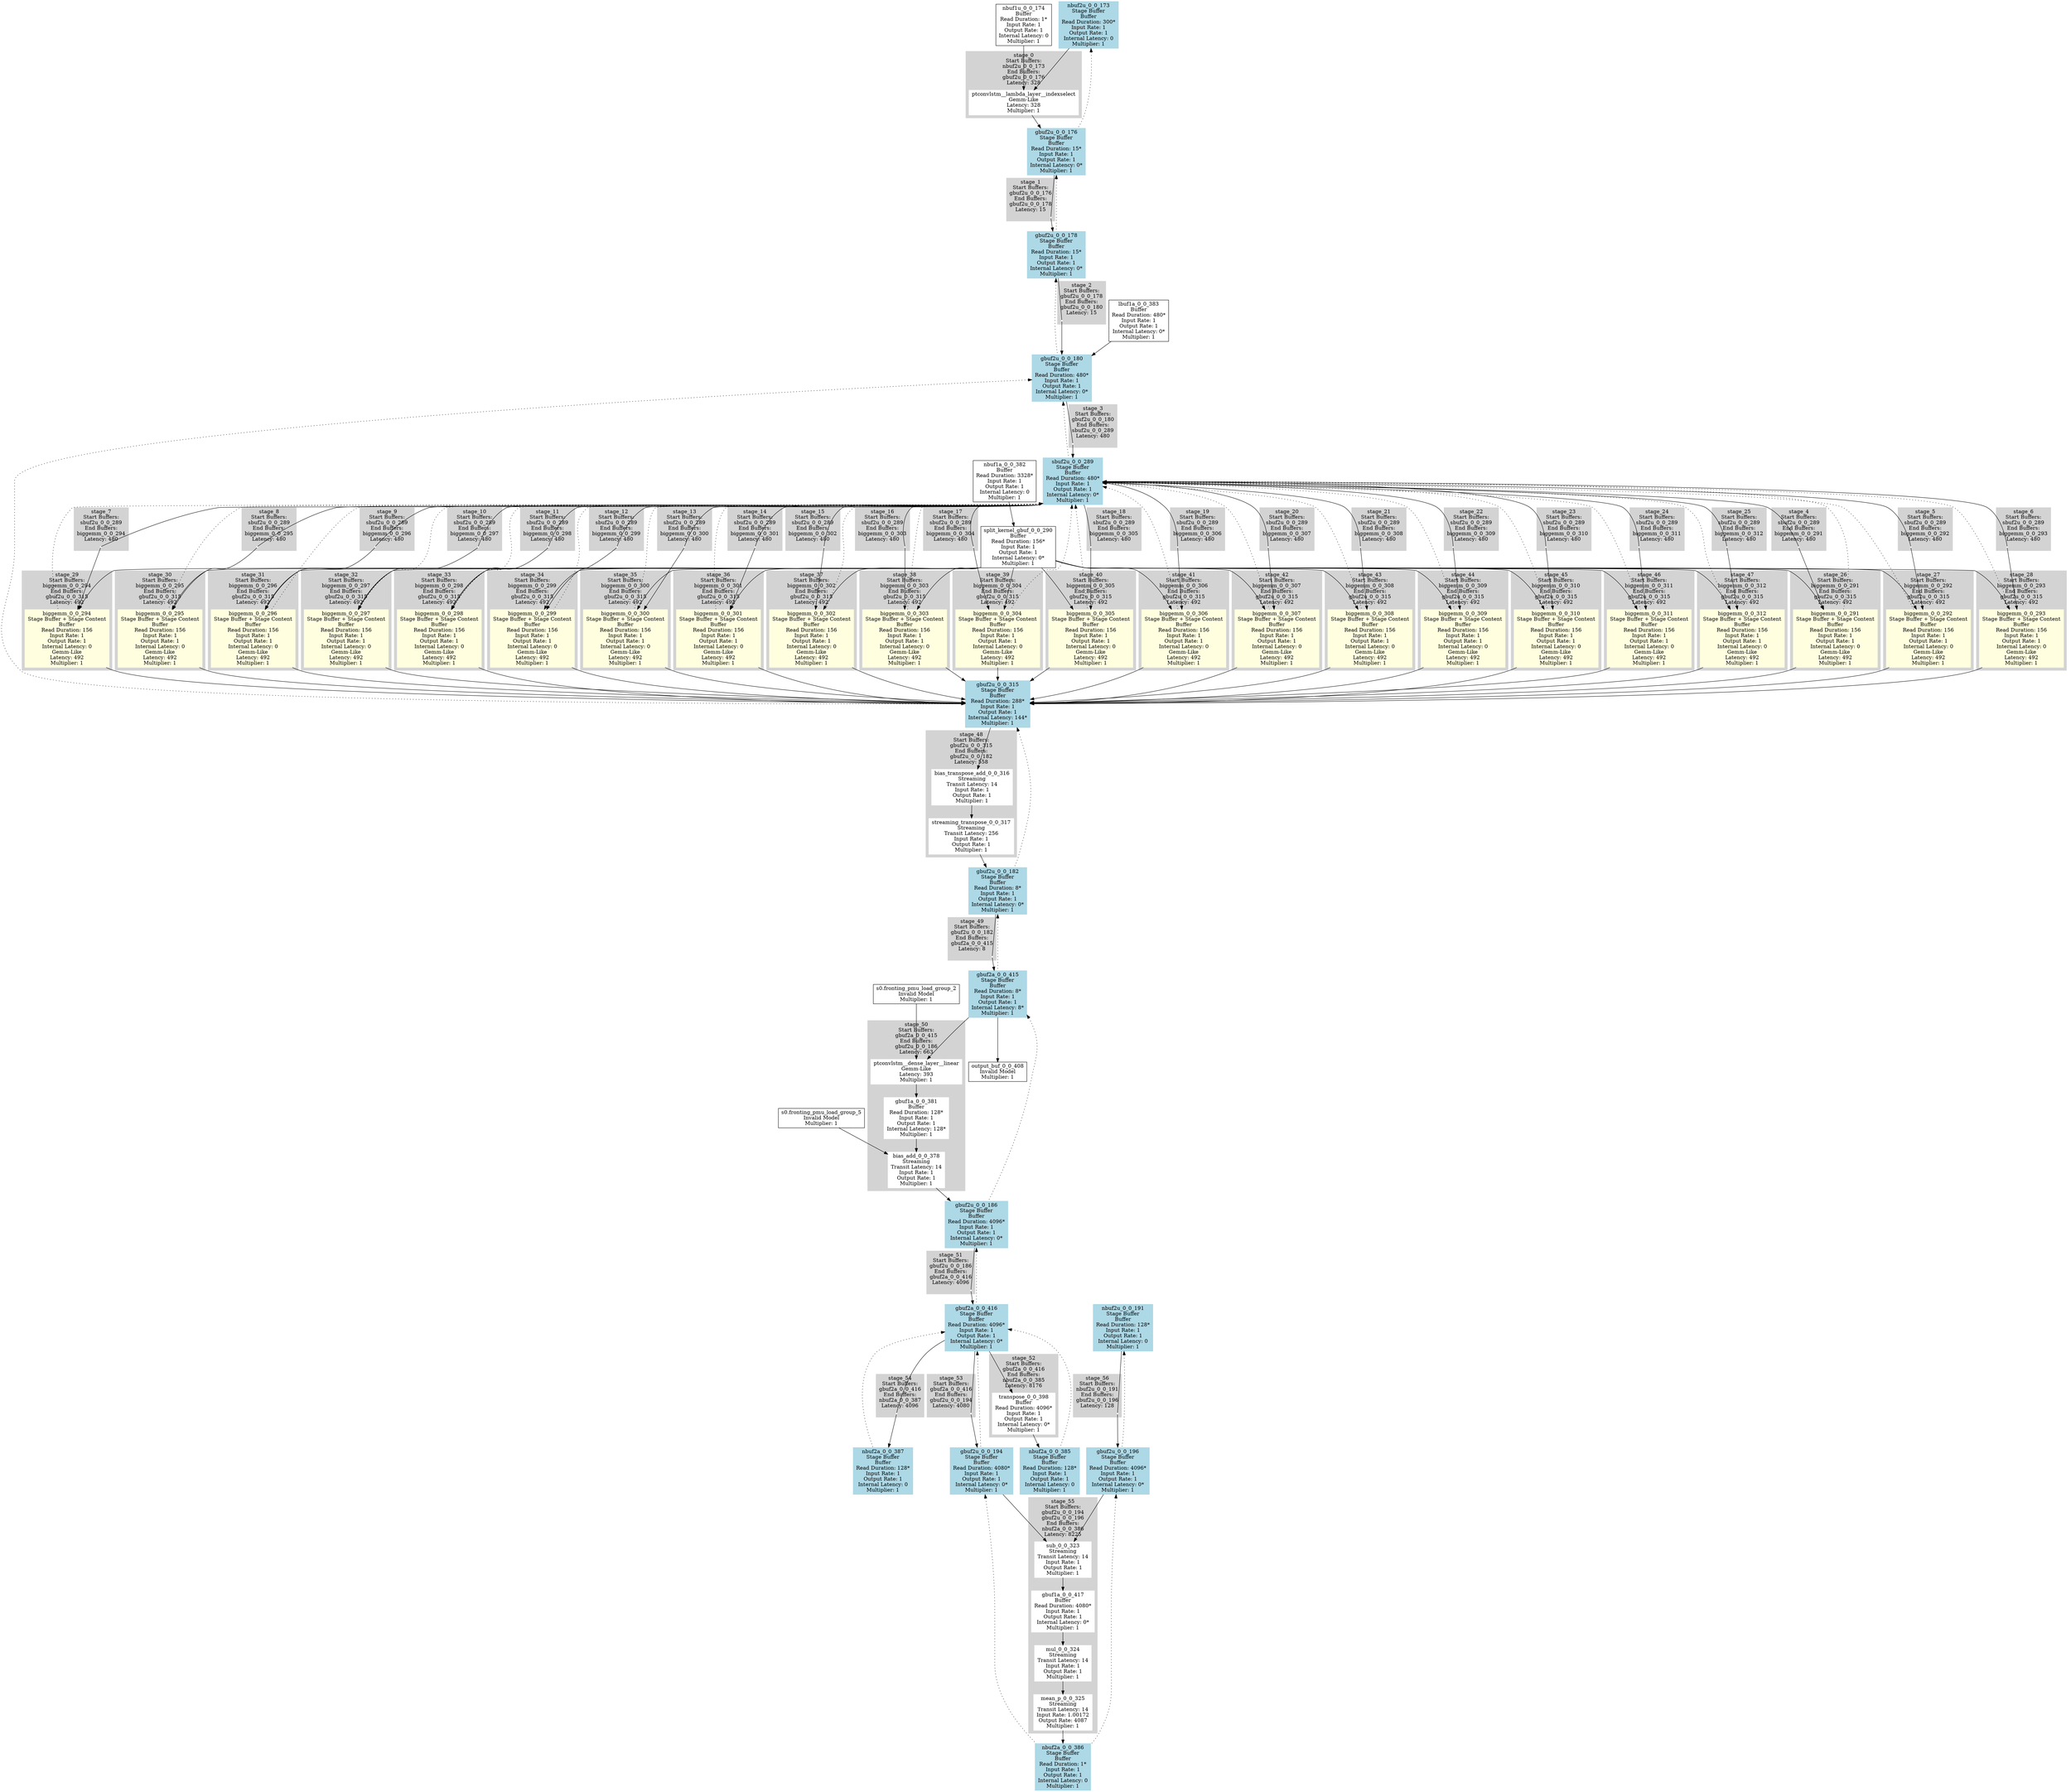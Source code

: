 digraph {
	node [shape=box]
	subgraph cluster_stage_0 {
		node [style=filled,color=white];
		style=filled;
		color=lightgrey;
		label = "stage_0\nStart Buffers:\nnbuf2u_0_0_173\nEnd Buffers:\ngbuf2u_0_0_176\nLatency: 328";
		3;
	}
	subgraph cluster_stage_1 {
		node [style=filled,color=white];
		style=filled;
		color=lightgrey;
		label = "stage_1\nStart Buffers:\ngbuf2u_0_0_176\nEnd Buffers:\ngbuf2u_0_0_178\nLatency: 15";
		56 [shape=point];
	}
	 "5"->"56" [arrowhead=none];
	subgraph cluster_stage_2 {
		node [style=filled,color=white];
		style=filled;
		color=lightgrey;
		label = "stage_2\nStart Buffers:\ngbuf2u_0_0_178\nEnd Buffers:\ngbuf2u_0_0_180\nLatency: 15";
		57 [shape=point];
	}
	 "6"->"57" [arrowhead=none];
	subgraph cluster_stage_3 {
		node [style=filled,color=white];
		style=filled;
		color=lightgrey;
		label = "stage_3\nStart Buffers:\ngbuf2u_0_0_180\nEnd Buffers:\nsbuf2u_0_0_289\nLatency: 480";
		58 [shape=point];
	}
	 "7"->"58" [arrowhead=none];
	subgraph cluster_stage_4 {
		node [style=filled,color=white];
		style=filled;
		color=lightgrey;
		label = "stage_4\nStart Buffers:\nsbuf2u_0_0_289\nEnd Buffers:\nbiggemm_0_0_291\nLatency: 480";
		59 [shape=point];
	}
	 "8"->"59" [arrowhead=none];
	subgraph cluster_stage_5 {
		node [style=filled,color=white];
		style=filled;
		color=lightgrey;
		label = "stage_5\nStart Buffers:\nsbuf2u_0_0_289\nEnd Buffers:\nbiggemm_0_0_292\nLatency: 480";
		60 [shape=point];
	}
	 "8"->"60" [arrowhead=none];
	subgraph cluster_stage_6 {
		node [style=filled,color=white];
		style=filled;
		color=lightgrey;
		label = "stage_6\nStart Buffers:\nsbuf2u_0_0_289\nEnd Buffers:\nbiggemm_0_0_293\nLatency: 480";
		61 [shape=point];
	}
	 "8"->"61" [arrowhead=none];
	subgraph cluster_stage_7 {
		node [style=filled,color=white];
		style=filled;
		color=lightgrey;
		label = "stage_7\nStart Buffers:\nsbuf2u_0_0_289\nEnd Buffers:\nbiggemm_0_0_294\nLatency: 480";
		62 [shape=point];
	}
	 "8"->"62" [arrowhead=none];
	subgraph cluster_stage_8 {
		node [style=filled,color=white];
		style=filled;
		color=lightgrey;
		label = "stage_8\nStart Buffers:\nsbuf2u_0_0_289\nEnd Buffers:\nbiggemm_0_0_295\nLatency: 480";
		63 [shape=point];
	}
	 "8"->"63" [arrowhead=none];
	subgraph cluster_stage_9 {
		node [style=filled,color=white];
		style=filled;
		color=lightgrey;
		label = "stage_9\nStart Buffers:\nsbuf2u_0_0_289\nEnd Buffers:\nbiggemm_0_0_296\nLatency: 480";
		64 [shape=point];
	}
	 "8"->"64" [arrowhead=none];
	subgraph cluster_stage_10 {
		node [style=filled,color=white];
		style=filled;
		color=lightgrey;
		label = "stage_10\nStart Buffers:\nsbuf2u_0_0_289\nEnd Buffers:\nbiggemm_0_0_297\nLatency: 480";
		65 [shape=point];
	}
	 "8"->"65" [arrowhead=none];
	subgraph cluster_stage_11 {
		node [style=filled,color=white];
		style=filled;
		color=lightgrey;
		label = "stage_11\nStart Buffers:\nsbuf2u_0_0_289\nEnd Buffers:\nbiggemm_0_0_298\nLatency: 480";
		66 [shape=point];
	}
	 "8"->"66" [arrowhead=none];
	subgraph cluster_stage_12 {
		node [style=filled,color=white];
		style=filled;
		color=lightgrey;
		label = "stage_12\nStart Buffers:\nsbuf2u_0_0_289\nEnd Buffers:\nbiggemm_0_0_299\nLatency: 480";
		67 [shape=point];
	}
	 "8"->"67" [arrowhead=none];
	subgraph cluster_stage_13 {
		node [style=filled,color=white];
		style=filled;
		color=lightgrey;
		label = "stage_13\nStart Buffers:\nsbuf2u_0_0_289\nEnd Buffers:\nbiggemm_0_0_300\nLatency: 480";
		68 [shape=point];
	}
	 "8"->"68" [arrowhead=none];
	subgraph cluster_stage_14 {
		node [style=filled,color=white];
		style=filled;
		color=lightgrey;
		label = "stage_14\nStart Buffers:\nsbuf2u_0_0_289\nEnd Buffers:\nbiggemm_0_0_301\nLatency: 480";
		69 [shape=point];
	}
	 "8"->"69" [arrowhead=none];
	subgraph cluster_stage_15 {
		node [style=filled,color=white];
		style=filled;
		color=lightgrey;
		label = "stage_15\nStart Buffers:\nsbuf2u_0_0_289\nEnd Buffers:\nbiggemm_0_0_302\nLatency: 480";
		70 [shape=point];
	}
	 "8"->"70" [arrowhead=none];
	subgraph cluster_stage_16 {
		node [style=filled,color=white];
		style=filled;
		color=lightgrey;
		label = "stage_16\nStart Buffers:\nsbuf2u_0_0_289\nEnd Buffers:\nbiggemm_0_0_303\nLatency: 480";
		71 [shape=point];
	}
	 "8"->"71" [arrowhead=none];
	subgraph cluster_stage_17 {
		node [style=filled,color=white];
		style=filled;
		color=lightgrey;
		label = "stage_17\nStart Buffers:\nsbuf2u_0_0_289\nEnd Buffers:\nbiggemm_0_0_304\nLatency: 480";
		72 [shape=point];
	}
	 "8"->"72" [arrowhead=none];
	subgraph cluster_stage_18 {
		node [style=filled,color=white];
		style=filled;
		color=lightgrey;
		label = "stage_18\nStart Buffers:\nsbuf2u_0_0_289\nEnd Buffers:\nbiggemm_0_0_305\nLatency: 480";
		73 [shape=point];
	}
	 "8"->"73" [arrowhead=none];
	subgraph cluster_stage_19 {
		node [style=filled,color=white];
		style=filled;
		color=lightgrey;
		label = "stage_19\nStart Buffers:\nsbuf2u_0_0_289\nEnd Buffers:\nbiggemm_0_0_306\nLatency: 480";
		74 [shape=point];
	}
	 "8"->"74" [arrowhead=none];
	subgraph cluster_stage_20 {
		node [style=filled,color=white];
		style=filled;
		color=lightgrey;
		label = "stage_20\nStart Buffers:\nsbuf2u_0_0_289\nEnd Buffers:\nbiggemm_0_0_307\nLatency: 480";
		75 [shape=point];
	}
	 "8"->"75" [arrowhead=none];
	subgraph cluster_stage_21 {
		node [style=filled,color=white];
		style=filled;
		color=lightgrey;
		label = "stage_21\nStart Buffers:\nsbuf2u_0_0_289\nEnd Buffers:\nbiggemm_0_0_308\nLatency: 480";
		76 [shape=point];
	}
	 "8"->"76" [arrowhead=none];
	subgraph cluster_stage_22 {
		node [style=filled,color=white];
		style=filled;
		color=lightgrey;
		label = "stage_22\nStart Buffers:\nsbuf2u_0_0_289\nEnd Buffers:\nbiggemm_0_0_309\nLatency: 480";
		77 [shape=point];
	}
	 "8"->"77" [arrowhead=none];
	subgraph cluster_stage_23 {
		node [style=filled,color=white];
		style=filled;
		color=lightgrey;
		label = "stage_23\nStart Buffers:\nsbuf2u_0_0_289\nEnd Buffers:\nbiggemm_0_0_310\nLatency: 480";
		78 [shape=point];
	}
	 "8"->"78" [arrowhead=none];
	subgraph cluster_stage_24 {
		node [style=filled,color=white];
		style=filled;
		color=lightgrey;
		label = "stage_24\nStart Buffers:\nsbuf2u_0_0_289\nEnd Buffers:\nbiggemm_0_0_311\nLatency: 480";
		79 [shape=point];
	}
	 "8"->"79" [arrowhead=none];
	subgraph cluster_stage_25 {
		node [style=filled,color=white];
		style=filled;
		color=lightgrey;
		label = "stage_25\nStart Buffers:\nsbuf2u_0_0_289\nEnd Buffers:\nbiggemm_0_0_312\nLatency: 480";
		80 [shape=point];
	}
	 "8"->"80" [arrowhead=none];
	subgraph cluster_stage_26 {
		node [style=filled,color=white];
		style=filled;
		color=lightgrey;
		label = "stage_26\nStart Buffers:\nbiggemm_0_0_291\nEnd Buffers:\ngbuf2u_0_0_315\nLatency: 492";
		9;
	}
	subgraph cluster_stage_27 {
		node [style=filled,color=white];
		style=filled;
		color=lightgrey;
		label = "stage_27\nStart Buffers:\nbiggemm_0_0_292\nEnd Buffers:\ngbuf2u_0_0_315\nLatency: 492";
		10;
	}
	subgraph cluster_stage_28 {
		node [style=filled,color=white];
		style=filled;
		color=lightgrey;
		label = "stage_28\nStart Buffers:\nbiggemm_0_0_293\nEnd Buffers:\ngbuf2u_0_0_315\nLatency: 492";
		11;
	}
	subgraph cluster_stage_29 {
		node [style=filled,color=white];
		style=filled;
		color=lightgrey;
		label = "stage_29\nStart Buffers:\nbiggemm_0_0_294\nEnd Buffers:\ngbuf2u_0_0_315\nLatency: 492";
		12;
	}
	subgraph cluster_stage_30 {
		node [style=filled,color=white];
		style=filled;
		color=lightgrey;
		label = "stage_30\nStart Buffers:\nbiggemm_0_0_295\nEnd Buffers:\ngbuf2u_0_0_315\nLatency: 492";
		13;
	}
	subgraph cluster_stage_31 {
		node [style=filled,color=white];
		style=filled;
		color=lightgrey;
		label = "stage_31\nStart Buffers:\nbiggemm_0_0_296\nEnd Buffers:\ngbuf2u_0_0_315\nLatency: 492";
		14;
	}
	subgraph cluster_stage_32 {
		node [style=filled,color=white];
		style=filled;
		color=lightgrey;
		label = "stage_32\nStart Buffers:\nbiggemm_0_0_297\nEnd Buffers:\ngbuf2u_0_0_315\nLatency: 492";
		15;
	}
	subgraph cluster_stage_33 {
		node [style=filled,color=white];
		style=filled;
		color=lightgrey;
		label = "stage_33\nStart Buffers:\nbiggemm_0_0_298\nEnd Buffers:\ngbuf2u_0_0_315\nLatency: 492";
		16;
	}
	subgraph cluster_stage_34 {
		node [style=filled,color=white];
		style=filled;
		color=lightgrey;
		label = "stage_34\nStart Buffers:\nbiggemm_0_0_299\nEnd Buffers:\ngbuf2u_0_0_315\nLatency: 492";
		17;
	}
	subgraph cluster_stage_35 {
		node [style=filled,color=white];
		style=filled;
		color=lightgrey;
		label = "stage_35\nStart Buffers:\nbiggemm_0_0_300\nEnd Buffers:\ngbuf2u_0_0_315\nLatency: 492";
		18;
	}
	subgraph cluster_stage_36 {
		node [style=filled,color=white];
		style=filled;
		color=lightgrey;
		label = "stage_36\nStart Buffers:\nbiggemm_0_0_301\nEnd Buffers:\ngbuf2u_0_0_315\nLatency: 492";
		19;
	}
	subgraph cluster_stage_37 {
		node [style=filled,color=white];
		style=filled;
		color=lightgrey;
		label = "stage_37\nStart Buffers:\nbiggemm_0_0_302\nEnd Buffers:\ngbuf2u_0_0_315\nLatency: 492";
		20;
	}
	subgraph cluster_stage_38 {
		node [style=filled,color=white];
		style=filled;
		color=lightgrey;
		label = "stage_38\nStart Buffers:\nbiggemm_0_0_303\nEnd Buffers:\ngbuf2u_0_0_315\nLatency: 492";
		21;
	}
	subgraph cluster_stage_39 {
		node [style=filled,color=white];
		style=filled;
		color=lightgrey;
		label = "stage_39\nStart Buffers:\nbiggemm_0_0_304\nEnd Buffers:\ngbuf2u_0_0_315\nLatency: 492";
		22;
	}
	subgraph cluster_stage_40 {
		node [style=filled,color=white];
		style=filled;
		color=lightgrey;
		label = "stage_40\nStart Buffers:\nbiggemm_0_0_305\nEnd Buffers:\ngbuf2u_0_0_315\nLatency: 492";
		23;
	}
	subgraph cluster_stage_41 {
		node [style=filled,color=white];
		style=filled;
		color=lightgrey;
		label = "stage_41\nStart Buffers:\nbiggemm_0_0_306\nEnd Buffers:\ngbuf2u_0_0_315\nLatency: 492";
		24;
	}
	subgraph cluster_stage_42 {
		node [style=filled,color=white];
		style=filled;
		color=lightgrey;
		label = "stage_42\nStart Buffers:\nbiggemm_0_0_307\nEnd Buffers:\ngbuf2u_0_0_315\nLatency: 492";
		25;
	}
	subgraph cluster_stage_43 {
		node [style=filled,color=white];
		style=filled;
		color=lightgrey;
		label = "stage_43\nStart Buffers:\nbiggemm_0_0_308\nEnd Buffers:\ngbuf2u_0_0_315\nLatency: 492";
		26;
	}
	subgraph cluster_stage_44 {
		node [style=filled,color=white];
		style=filled;
		color=lightgrey;
		label = "stage_44\nStart Buffers:\nbiggemm_0_0_309\nEnd Buffers:\ngbuf2u_0_0_315\nLatency: 492";
		27;
	}
	subgraph cluster_stage_45 {
		node [style=filled,color=white];
		style=filled;
		color=lightgrey;
		label = "stage_45\nStart Buffers:\nbiggemm_0_0_310\nEnd Buffers:\ngbuf2u_0_0_315\nLatency: 492";
		28;
	}
	subgraph cluster_stage_46 {
		node [style=filled,color=white];
		style=filled;
		color=lightgrey;
		label = "stage_46\nStart Buffers:\nbiggemm_0_0_311\nEnd Buffers:\ngbuf2u_0_0_315\nLatency: 492";
		29;
	}
	subgraph cluster_stage_47 {
		node [style=filled,color=white];
		style=filled;
		color=lightgrey;
		label = "stage_47\nStart Buffers:\nbiggemm_0_0_312\nEnd Buffers:\ngbuf2u_0_0_315\nLatency: 492";
		30;
	}
	subgraph cluster_stage_48 {
		node [style=filled,color=white];
		style=filled;
		color=lightgrey;
		label = "stage_48\nStart Buffers:\ngbuf2u_0_0_315\nEnd Buffers:\ngbuf2u_0_0_182\nLatency: 558";
		33;
		32;
	}
	subgraph cluster_stage_49 {
		node [style=filled,color=white];
		style=filled;
		color=lightgrey;
		label = "stage_49\nStart Buffers:\ngbuf2u_0_0_182\nEnd Buffers:\ngbuf2a_0_0_415\nLatency: 8";
		81 [shape=point];
	}
	 "34"->"81" [arrowhead=none];
	subgraph cluster_stage_50 {
		node [style=filled,color=white];
		style=filled;
		color=lightgrey;
		label = "stage_50\nStart Buffers:\ngbuf2a_0_0_415\nEnd Buffers:\ngbuf2u_0_0_186\nLatency: 663";
		38;
		37;
		36;
	}
	subgraph cluster_stage_51 {
		node [style=filled,color=white];
		style=filled;
		color=lightgrey;
		label = "stage_51\nStart Buffers:\ngbuf2u_0_0_186\nEnd Buffers:\ngbuf2a_0_0_416\nLatency: 4096";
		82 [shape=point];
	}
	 "39"->"82" [arrowhead=none];
	subgraph cluster_stage_52 {
		node [style=filled,color=white];
		style=filled;
		color=lightgrey;
		label = "stage_52\nStart Buffers:\ngbuf2a_0_0_416\nEnd Buffers:\nnbuf2a_0_0_385\nLatency: 8176";
		41;
	}
	subgraph cluster_stage_53 {
		node [style=filled,color=white];
		style=filled;
		color=lightgrey;
		label = "stage_53\nStart Buffers:\ngbuf2a_0_0_416\nEnd Buffers:\ngbuf2u_0_0_194\nLatency: 4080";
		83 [shape=point];
	}
	 "40"->"83" [arrowhead=none];
	subgraph cluster_stage_54 {
		node [style=filled,color=white];
		style=filled;
		color=lightgrey;
		label = "stage_54\nStart Buffers:\ngbuf2a_0_0_416\nEnd Buffers:\nnbuf2a_0_0_387\nLatency: 4096";
		84 [shape=point];
	}
	 "40"->"84" [arrowhead=none];
	subgraph cluster_stage_55 {
		node [style=filled,color=white];
		style=filled;
		color=lightgrey;
		label = "stage_55\nStart Buffers:\ngbuf2u_0_0_194\ngbuf2u_0_0_196\nEnd Buffers:\nnbuf2a_0_0_386\nLatency: 8225";
		50;
		49;
		48;
		47;
	}
	subgraph cluster_stage_56 {
		node [style=filled,color=white];
		style=filled;
		color=lightgrey;
		label = "stage_56\nStart Buffers:\nnbuf2u_0_0_191\nEnd Buffers:\ngbuf2u_0_0_196\nLatency: 128";
		85 [shape=point];
	}
	 "45"->"85" [arrowhead=none];
	"0" [label= "nbuf1a_0_0_382\nBuffer\nRead Duration: 3328*\nInput Rate: 1\nOutput Rate: 1\nInternal Latency: 0\nMultiplier: 1"];
	"1" [label= "split_kernel_gbuf_0_0_290\nBuffer\nRead Duration: 156*\nInput Rate: 1\nOutput Rate: 1\nInternal Latency: 0*\nMultiplier: 1"];
	 "0"->"1";
	"2" [label= "nbuf2u_0_0_173\nStage Buffer\nBuffer\nRead Duration: 300*\nInput Rate: 1\nOutput Rate: 1\nInternal Latency: 0\nMultiplier: 1",style=filled,color=lightblue];
	"3" [label= "ptconvlstm__lambda_layer__indexselect\nGemm-Like\nLatency: 328\nMultiplier: 1"];
	 "2"->"3";
	 "4"->"3";
	"4" [label= "nbuf1u_0_0_174\nBuffer\nRead Duration: 1*\nInput Rate: 1\nOutput Rate: 1\nInternal Latency: 0\nMultiplier: 1"];
	"5" [label= "gbuf2u_0_0_176\nStage Buffer\nBuffer\nRead Duration: 15*\nInput Rate: 1\nOutput Rate: 1\nInternal Latency: 0*\nMultiplier: 1",style=filled,color=lightblue];
	 "3"->"5";
	 "2"->"5" [style=dotted, dir=back];
	"6" [label= "gbuf2u_0_0_178\nStage Buffer\nBuffer\nRead Duration: 15*\nInput Rate: 1\nOutput Rate: 1\nInternal Latency: 0*\nMultiplier: 1",style=filled,color=lightblue];
	 "56"->"6";
	 "5"->"6" [style=dotted, dir=back];
	"7" [label= "gbuf2u_0_0_180\nStage Buffer\nBuffer\nRead Duration: 480*\nInput Rate: 1\nOutput Rate: 1\nInternal Latency: 0*\nMultiplier: 1",style=filled,color=lightblue];
	 "57"->"7";
	 "53"->"7";
	 "6"->"7" [style=dotted, dir=back];
	"8" [label= "sbuf2u_0_0_289\nStage Buffer\nBuffer\nRead Duration: 480*\nInput Rate: 1\nOutput Rate: 1\nInternal Latency: 0*\nMultiplier: 1",style=filled,color=lightblue];
	 "58"->"8";
	 "7"->"8" [style=dotted, dir=back];
	"9" [label= "biggemm_0_0_291\nStage Buffer + Stage Content\nBuffer\nRead Duration: 156\nInput Rate: 1\nOutput Rate: 1\nInternal Latency: 0\nGemm-Like\nLatency: 492\nMultiplier: 1",style=filled,color=lightyellow];
	 "59"->"9";
	 "1"->"9";
	 "8"->"9" [style=dotted, dir=back];
	"10" [label= "biggemm_0_0_292\nStage Buffer + Stage Content\nBuffer\nRead Duration: 156\nInput Rate: 1\nOutput Rate: 1\nInternal Latency: 0\nGemm-Like\nLatency: 492\nMultiplier: 1",style=filled,color=lightyellow];
	 "60"->"10";
	 "1"->"10";
	 "8"->"10" [style=dotted, dir=back];
	"11" [label= "biggemm_0_0_293\nStage Buffer + Stage Content\nBuffer\nRead Duration: 156\nInput Rate: 1\nOutput Rate: 1\nInternal Latency: 0\nGemm-Like\nLatency: 492\nMultiplier: 1",style=filled,color=lightyellow];
	 "61"->"11";
	 "1"->"11";
	 "8"->"11" [style=dotted, dir=back];
	"12" [label= "biggemm_0_0_294\nStage Buffer + Stage Content\nBuffer\nRead Duration: 156\nInput Rate: 1\nOutput Rate: 1\nInternal Latency: 0\nGemm-Like\nLatency: 492\nMultiplier: 1",style=filled,color=lightyellow];
	 "62"->"12";
	 "1"->"12";
	 "8"->"12" [style=dotted, dir=back];
	"13" [label= "biggemm_0_0_295\nStage Buffer + Stage Content\nBuffer\nRead Duration: 156\nInput Rate: 1\nOutput Rate: 1\nInternal Latency: 0\nGemm-Like\nLatency: 492\nMultiplier: 1",style=filled,color=lightyellow];
	 "63"->"13";
	 "1"->"13";
	 "8"->"13" [style=dotted, dir=back];
	"14" [label= "biggemm_0_0_296\nStage Buffer + Stage Content\nBuffer\nRead Duration: 156\nInput Rate: 1\nOutput Rate: 1\nInternal Latency: 0\nGemm-Like\nLatency: 492\nMultiplier: 1",style=filled,color=lightyellow];
	 "64"->"14";
	 "1"->"14";
	 "8"->"14" [style=dotted, dir=back];
	"15" [label= "biggemm_0_0_297\nStage Buffer + Stage Content\nBuffer\nRead Duration: 156\nInput Rate: 1\nOutput Rate: 1\nInternal Latency: 0\nGemm-Like\nLatency: 492\nMultiplier: 1",style=filled,color=lightyellow];
	 "65"->"15";
	 "1"->"15";
	 "8"->"15" [style=dotted, dir=back];
	"16" [label= "biggemm_0_0_298\nStage Buffer + Stage Content\nBuffer\nRead Duration: 156\nInput Rate: 1\nOutput Rate: 1\nInternal Latency: 0\nGemm-Like\nLatency: 492\nMultiplier: 1",style=filled,color=lightyellow];
	 "66"->"16";
	 "1"->"16";
	 "8"->"16" [style=dotted, dir=back];
	"17" [label= "biggemm_0_0_299\nStage Buffer + Stage Content\nBuffer\nRead Duration: 156\nInput Rate: 1\nOutput Rate: 1\nInternal Latency: 0\nGemm-Like\nLatency: 492\nMultiplier: 1",style=filled,color=lightyellow];
	 "67"->"17";
	 "1"->"17";
	 "8"->"17" [style=dotted, dir=back];
	"18" [label= "biggemm_0_0_300\nStage Buffer + Stage Content\nBuffer\nRead Duration: 156\nInput Rate: 1\nOutput Rate: 1\nInternal Latency: 0\nGemm-Like\nLatency: 492\nMultiplier: 1",style=filled,color=lightyellow];
	 "68"->"18";
	 "1"->"18";
	 "8"->"18" [style=dotted, dir=back];
	"19" [label= "biggemm_0_0_301\nStage Buffer + Stage Content\nBuffer\nRead Duration: 156\nInput Rate: 1\nOutput Rate: 1\nInternal Latency: 0\nGemm-Like\nLatency: 492\nMultiplier: 1",style=filled,color=lightyellow];
	 "69"->"19";
	 "1"->"19";
	 "8"->"19" [style=dotted, dir=back];
	"20" [label= "biggemm_0_0_302\nStage Buffer + Stage Content\nBuffer\nRead Duration: 156\nInput Rate: 1\nOutput Rate: 1\nInternal Latency: 0\nGemm-Like\nLatency: 492\nMultiplier: 1",style=filled,color=lightyellow];
	 "70"->"20";
	 "1"->"20";
	 "8"->"20" [style=dotted, dir=back];
	"21" [label= "biggemm_0_0_303\nStage Buffer + Stage Content\nBuffer\nRead Duration: 156\nInput Rate: 1\nOutput Rate: 1\nInternal Latency: 0\nGemm-Like\nLatency: 492\nMultiplier: 1",style=filled,color=lightyellow];
	 "71"->"21";
	 "1"->"21";
	 "8"->"21" [style=dotted, dir=back];
	"22" [label= "biggemm_0_0_304\nStage Buffer + Stage Content\nBuffer\nRead Duration: 156\nInput Rate: 1\nOutput Rate: 1\nInternal Latency: 0\nGemm-Like\nLatency: 492\nMultiplier: 1",style=filled,color=lightyellow];
	 "72"->"22";
	 "1"->"22";
	 "8"->"22" [style=dotted, dir=back];
	"23" [label= "biggemm_0_0_305\nStage Buffer + Stage Content\nBuffer\nRead Duration: 156\nInput Rate: 1\nOutput Rate: 1\nInternal Latency: 0\nGemm-Like\nLatency: 492\nMultiplier: 1",style=filled,color=lightyellow];
	 "73"->"23";
	 "1"->"23";
	 "8"->"23" [style=dotted, dir=back];
	"24" [label= "biggemm_0_0_306\nStage Buffer + Stage Content\nBuffer\nRead Duration: 156\nInput Rate: 1\nOutput Rate: 1\nInternal Latency: 0\nGemm-Like\nLatency: 492\nMultiplier: 1",style=filled,color=lightyellow];
	 "74"->"24";
	 "1"->"24";
	 "8"->"24" [style=dotted, dir=back];
	"25" [label= "biggemm_0_0_307\nStage Buffer + Stage Content\nBuffer\nRead Duration: 156\nInput Rate: 1\nOutput Rate: 1\nInternal Latency: 0\nGemm-Like\nLatency: 492\nMultiplier: 1",style=filled,color=lightyellow];
	 "75"->"25";
	 "1"->"25";
	 "8"->"25" [style=dotted, dir=back];
	"26" [label= "biggemm_0_0_308\nStage Buffer + Stage Content\nBuffer\nRead Duration: 156\nInput Rate: 1\nOutput Rate: 1\nInternal Latency: 0\nGemm-Like\nLatency: 492\nMultiplier: 1",style=filled,color=lightyellow];
	 "76"->"26";
	 "1"->"26";
	 "8"->"26" [style=dotted, dir=back];
	"27" [label= "biggemm_0_0_309\nStage Buffer + Stage Content\nBuffer\nRead Duration: 156\nInput Rate: 1\nOutput Rate: 1\nInternal Latency: 0\nGemm-Like\nLatency: 492\nMultiplier: 1",style=filled,color=lightyellow];
	 "77"->"27";
	 "1"->"27";
	 "8"->"27" [style=dotted, dir=back];
	"28" [label= "biggemm_0_0_310\nStage Buffer + Stage Content\nBuffer\nRead Duration: 156\nInput Rate: 1\nOutput Rate: 1\nInternal Latency: 0\nGemm-Like\nLatency: 492\nMultiplier: 1",style=filled,color=lightyellow];
	 "78"->"28";
	 "1"->"28";
	 "8"->"28" [style=dotted, dir=back];
	"29" [label= "biggemm_0_0_311\nStage Buffer + Stage Content\nBuffer\nRead Duration: 156\nInput Rate: 1\nOutput Rate: 1\nInternal Latency: 0\nGemm-Like\nLatency: 492\nMultiplier: 1",style=filled,color=lightyellow];
	 "79"->"29";
	 "1"->"29";
	 "8"->"29" [style=dotted, dir=back];
	"30" [label= "biggemm_0_0_312\nStage Buffer + Stage Content\nBuffer\nRead Duration: 156\nInput Rate: 1\nOutput Rate: 1\nInternal Latency: 0\nGemm-Like\nLatency: 492\nMultiplier: 1",style=filled,color=lightyellow];
	 "80"->"30";
	 "1"->"30";
	 "8"->"30" [style=dotted, dir=back];
	"31" [label= "gbuf2u_0_0_315\nStage Buffer\nBuffer\nRead Duration: 288*\nInput Rate: 1\nOutput Rate: 1\nInternal Latency: 144*\nMultiplier: 1",style=filled,color=lightblue];
	 "9"->"31";
	 "10"->"31";
	 "11"->"31";
	 "12"->"31";
	 "13"->"31";
	 "14"->"31";
	 "15"->"31";
	 "16"->"31";
	 "17"->"31";
	 "18"->"31";
	 "19"->"31";
	 "20"->"31";
	 "21"->"31";
	 "22"->"31";
	 "23"->"31";
	 "24"->"31";
	 "25"->"31";
	 "26"->"31";
	 "27"->"31";
	 "28"->"31";
	 "29"->"31";
	 "30"->"31";
	 "7"->"31" [style=dotted, dir=back];
	"32" [label= "bias_transpose_add_0_0_316\nStreaming\nTransit Latency: 14\nInput Rate: 1\nOutput Rate: 1\nMultiplier: 1"];
	 "31"->"32";
	"33" [label= "streaming_transpose_0_0_317\nStreaming\nTransit Latency: 256\nInput Rate: 1\nOutput Rate: 1\nMultiplier: 1"];
	 "32"->"33";
	"34" [label= "gbuf2u_0_0_182\nStage Buffer\nBuffer\nRead Duration: 8*\nInput Rate: 1\nOutput Rate: 1\nInternal Latency: 0*\nMultiplier: 1",style=filled,color=lightblue];
	 "33"->"34";
	 "31"->"34" [style=dotted, dir=back];
	"35" [label= "gbuf2a_0_0_415\nStage Buffer\nBuffer\nRead Duration: 8*\nInput Rate: 1\nOutput Rate: 1\nInternal Latency: 8*\nMultiplier: 1",style=filled,color=lightblue];
	 "81"->"35";
	 "34"->"35" [style=dotted, dir=back];
	"36" [label= "ptconvlstm__dense_layer__linear\nGemm-Like\nLatency: 393\nMultiplier: 1"];
	 "35"->"36";
	 "54"->"36";
	"37" [label= "gbuf1a_0_0_381\nBuffer\nRead Duration: 128*\nInput Rate: 1\nOutput Rate: 1\nInternal Latency: 128*\nMultiplier: 1"];
	 "36"->"37";
	"38" [label= "bias_add_0_0_378\nStreaming\nTransit Latency: 14\nInput Rate: 1\nOutput Rate: 1\nMultiplier: 1"];
	 "37"->"38";
	 "55"->"38";
	"39" [label= "gbuf2u_0_0_186\nStage Buffer\nBuffer\nRead Duration: 4096*\nInput Rate: 1\nOutput Rate: 1\nInternal Latency: 0*\nMultiplier: 1",style=filled,color=lightblue];
	 "38"->"39";
	 "35"->"39" [style=dotted, dir=back];
	"40" [label= "gbuf2a_0_0_416\nStage Buffer\nBuffer\nRead Duration: 4096*\nInput Rate: 1\nOutput Rate: 1\nInternal Latency: 0*\nMultiplier: 1",style=filled,color=lightblue];
	 "82"->"40";
	 "39"->"40" [style=dotted, dir=back];
	"41" [label= "transpose_0_0_398\nBuffer\nRead Duration: 4096*\nInput Rate: 1\nOutput Rate: 1\nInternal Latency: 0*\nMultiplier: 1"];
	 "40"->"41";
	"42" [label= "gbuf2u_0_0_194\nStage Buffer\nBuffer\nRead Duration: 4080*\nInput Rate: 1\nOutput Rate: 1\nInternal Latency: 0*\nMultiplier: 1",style=filled,color=lightblue];
	 "83"->"42";
	 "40"->"42" [style=dotted, dir=back];
	"43" [label= "nbuf2a_0_0_387\nStage Buffer\nBuffer\nRead Duration: 128*\nInput Rate: 1\nOutput Rate: 1\nInternal Latency: 0\nMultiplier: 1",style=filled,color=lightblue];
	 "84"->"43";
	 "40"->"43" [style=dotted, dir=back];
	"44" [label= "nbuf2a_0_0_385\nStage Buffer\nBuffer\nRead Duration: 128*\nInput Rate: 1\nOutput Rate: 1\nInternal Latency: 0\nMultiplier: 1",style=filled,color=lightblue];
	 "41"->"44";
	 "40"->"44" [style=dotted, dir=back];
	"45" [label= "nbuf2u_0_0_191\nStage Buffer\nBuffer\nRead Duration: 128*\nInput Rate: 1\nOutput Rate: 1\nInternal Latency: 0\nMultiplier: 1",style=filled,color=lightblue];
	"46" [label= "gbuf2u_0_0_196\nStage Buffer\nBuffer\nRead Duration: 4096*\nInput Rate: 1\nOutput Rate: 1\nInternal Latency: 0*\nMultiplier: 1",style=filled,color=lightblue];
	 "85"->"46";
	 "45"->"46" [style=dotted, dir=back];
	"47" [label= "sub_0_0_323\nStreaming\nTransit Latency: 14\nInput Rate: 1\nOutput Rate: 1\nMultiplier: 1"];
	 "42"->"47";
	 "46"->"47";
	"48" [label= "gbuf1a_0_0_417\nBuffer\nRead Duration: 4080*\nInput Rate: 1\nOutput Rate: 1\nInternal Latency: 0*\nMultiplier: 1"];
	 "47"->"48";
	"49" [label= "mul_0_0_324\nStreaming\nTransit Latency: 14\nInput Rate: 1\nOutput Rate: 1\nMultiplier: 1"];
	 "48"->"49";
	"50" [label= "mean_p_0_0_325\nStreaming\nTransit Latency: 14\nInput Rate: 1.00172\nOutput Rate: 4087\nMultiplier: 1"];
	 "49"->"50";
	"51" [label= "nbuf2a_0_0_386\nStage Buffer\nBuffer\nRead Duration: 1*\nInput Rate: 1\nOutput Rate: 1\nInternal Latency: 0\nMultiplier: 1",style=filled,color=lightblue];
	 "50"->"51";
	 "42"->"51" [style=dotted, dir=back];
	 "46"->"51" [style=dotted, dir=back];
	"52" [label= "output_buf_0_0_408\nInvalid Model\nMultiplier: 1"];
	 "35"->"52";
	"53" [label= "lbuf1a_0_0_383\nBuffer\nRead Duration: 480*\nInput Rate: 1\nOutput Rate: 1\nInternal Latency: 0*\nMultiplier: 1"];
	"54" [label= "s0.fronting_pmu_load_group_2\nInvalid Model\nMultiplier: 1"];
	"55" [label= "s0.fronting_pmu_load_group_5\nInvalid Model\nMultiplier: 1"];
}
